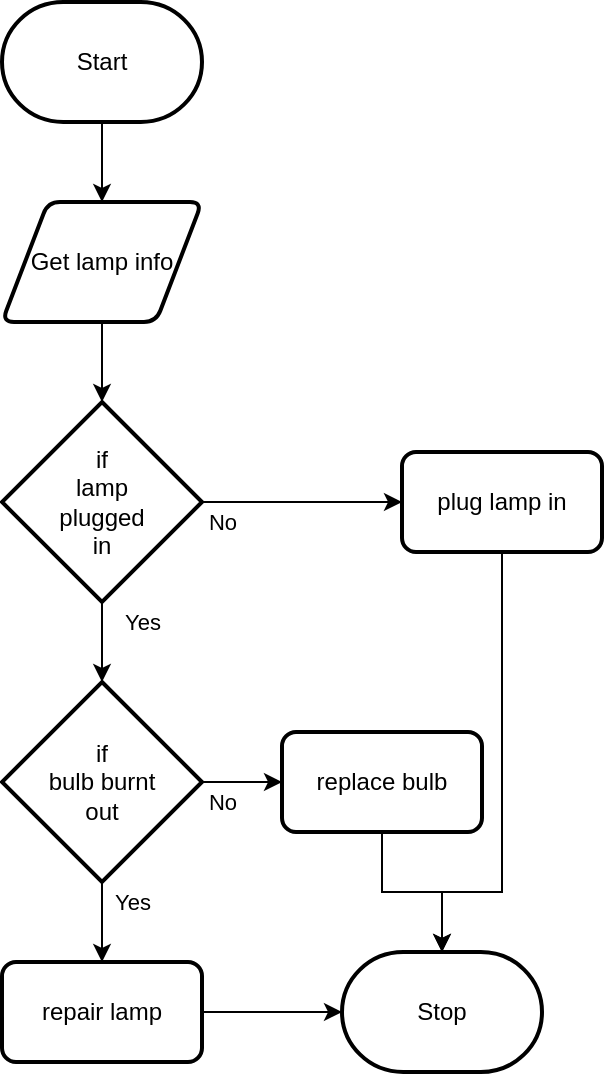 <mxfile>
    <diagram id="XHk-bZ8t28PDqSV33KaL" name="Page-1">
        <mxGraphModel dx="98" dy="72" grid="1" gridSize="10" guides="1" tooltips="1" connect="1" arrows="1" fold="1" page="1" pageScale="1" pageWidth="850" pageHeight="1100" math="0" shadow="0">
            <root>
                <mxCell id="0"/>
                <mxCell id="1" parent="0"/>
                <mxCell id="97" style="edgeStyle=none;html=1;" edge="1" parent="1" source="90" target="91">
                    <mxGeometry relative="1" as="geometry"/>
                </mxCell>
                <mxCell id="90" value="Start" style="strokeWidth=2;html=1;shape=mxgraph.flowchart.terminator;whiteSpace=wrap;" vertex="1" parent="1">
                    <mxGeometry x="390" y="40" width="100" height="60" as="geometry"/>
                </mxCell>
                <mxCell id="98" style="edgeStyle=none;html=1;" edge="1" parent="1" source="91" target="92">
                    <mxGeometry relative="1" as="geometry"/>
                </mxCell>
                <mxCell id="91" value="Get lamp info" style="shape=parallelogram;html=1;strokeWidth=2;perimeter=parallelogramPerimeter;whiteSpace=wrap;rounded=1;arcSize=12;size=0.23;" vertex="1" parent="1">
                    <mxGeometry x="390" y="140" width="100" height="60" as="geometry"/>
                </mxCell>
                <mxCell id="99" style="edgeStyle=none;html=1;" edge="1" parent="1" source="92" target="93">
                    <mxGeometry relative="1" as="geometry"/>
                </mxCell>
                <mxCell id="103" style="edgeStyle=none;html=1;" edge="1" parent="1" source="92" target="101">
                    <mxGeometry relative="1" as="geometry"/>
                </mxCell>
                <mxCell id="92" value="if&lt;br&gt;lamp&lt;br&gt;plugged&lt;br&gt;in" style="strokeWidth=2;html=1;shape=mxgraph.flowchart.decision;whiteSpace=wrap;" vertex="1" parent="1">
                    <mxGeometry x="390" y="240" width="100" height="100" as="geometry"/>
                </mxCell>
                <mxCell id="100" style="edgeStyle=none;html=1;" edge="1" parent="1" source="93" target="94">
                    <mxGeometry relative="1" as="geometry"/>
                </mxCell>
                <mxCell id="106" style="edgeStyle=orthogonalEdgeStyle;shape=connector;rounded=0;html=1;labelBackgroundColor=default;fontFamily=Helvetica;fontSize=11;fontColor=default;endArrow=classic;strokeColor=default;" edge="1" parent="1" source="93" target="102">
                    <mxGeometry relative="1" as="geometry"/>
                </mxCell>
                <mxCell id="93" value="if&lt;br&gt;bulb burnt&lt;br&gt;out" style="strokeWidth=2;html=1;shape=mxgraph.flowchart.decision;whiteSpace=wrap;" vertex="1" parent="1">
                    <mxGeometry x="390" y="380" width="100" height="100" as="geometry"/>
                </mxCell>
                <mxCell id="107" style="edgeStyle=orthogonalEdgeStyle;shape=connector;rounded=0;html=1;labelBackgroundColor=default;fontFamily=Helvetica;fontSize=11;fontColor=default;endArrow=classic;strokeColor=default;" edge="1" parent="1" source="94" target="95">
                    <mxGeometry relative="1" as="geometry"/>
                </mxCell>
                <mxCell id="94" value="repair lamp" style="rounded=1;whiteSpace=wrap;html=1;absoluteArcSize=1;arcSize=14;strokeWidth=2;" vertex="1" parent="1">
                    <mxGeometry x="390" y="520" width="100" height="50" as="geometry"/>
                </mxCell>
                <mxCell id="95" value="Stop" style="strokeWidth=2;html=1;shape=mxgraph.flowchart.terminator;whiteSpace=wrap;" vertex="1" parent="1">
                    <mxGeometry x="560" y="515" width="100" height="60" as="geometry"/>
                </mxCell>
                <mxCell id="104" style="edgeStyle=orthogonalEdgeStyle;html=1;rounded=0;" edge="1" parent="1" source="101" target="95">
                    <mxGeometry relative="1" as="geometry">
                        <Array as="points">
                            <mxPoint x="640" y="485"/>
                            <mxPoint x="610" y="485"/>
                        </Array>
                    </mxGeometry>
                </mxCell>
                <mxCell id="101" value="plug lamp in" style="rounded=1;whiteSpace=wrap;html=1;absoluteArcSize=1;arcSize=14;strokeWidth=2;" vertex="1" parent="1">
                    <mxGeometry x="590" y="265" width="100" height="50" as="geometry"/>
                </mxCell>
                <mxCell id="105" style="edgeStyle=orthogonalEdgeStyle;shape=connector;rounded=0;html=1;labelBackgroundColor=default;fontFamily=Helvetica;fontSize=11;fontColor=default;endArrow=classic;strokeColor=default;" edge="1" parent="1" source="102" target="95">
                    <mxGeometry relative="1" as="geometry"/>
                </mxCell>
                <mxCell id="102" value="replace bulb" style="rounded=1;whiteSpace=wrap;html=1;absoluteArcSize=1;arcSize=14;strokeWidth=2;" vertex="1" parent="1">
                    <mxGeometry x="530" y="405" width="100" height="50" as="geometry"/>
                </mxCell>
                <mxCell id="108" value="Yes" style="text;html=1;align=center;verticalAlign=middle;resizable=0;points=[];autosize=1;strokeColor=none;fillColor=none;fontSize=11;fontFamily=Helvetica;fontColor=default;" vertex="1" parent="1">
                    <mxGeometry x="445" y="340" width="30" height="20" as="geometry"/>
                </mxCell>
                <mxCell id="109" value="No" style="text;html=1;align=center;verticalAlign=middle;resizable=0;points=[];autosize=1;strokeColor=none;fillColor=none;fontSize=11;fontFamily=Helvetica;fontColor=default;" vertex="1" parent="1">
                    <mxGeometry x="485" y="290" width="30" height="20" as="geometry"/>
                </mxCell>
                <mxCell id="110" value="Yes" style="text;html=1;align=center;verticalAlign=middle;resizable=0;points=[];autosize=1;strokeColor=none;fillColor=none;fontSize=11;fontFamily=Helvetica;fontColor=default;" vertex="1" parent="1">
                    <mxGeometry x="440" y="480" width="30" height="20" as="geometry"/>
                </mxCell>
                <mxCell id="111" value="No" style="text;html=1;align=center;verticalAlign=middle;resizable=0;points=[];autosize=1;strokeColor=none;fillColor=none;fontSize=11;fontFamily=Helvetica;fontColor=default;" vertex="1" parent="1">
                    <mxGeometry x="485" y="430" width="30" height="20" as="geometry"/>
                </mxCell>
            </root>
        </mxGraphModel>
    </diagram>
</mxfile>